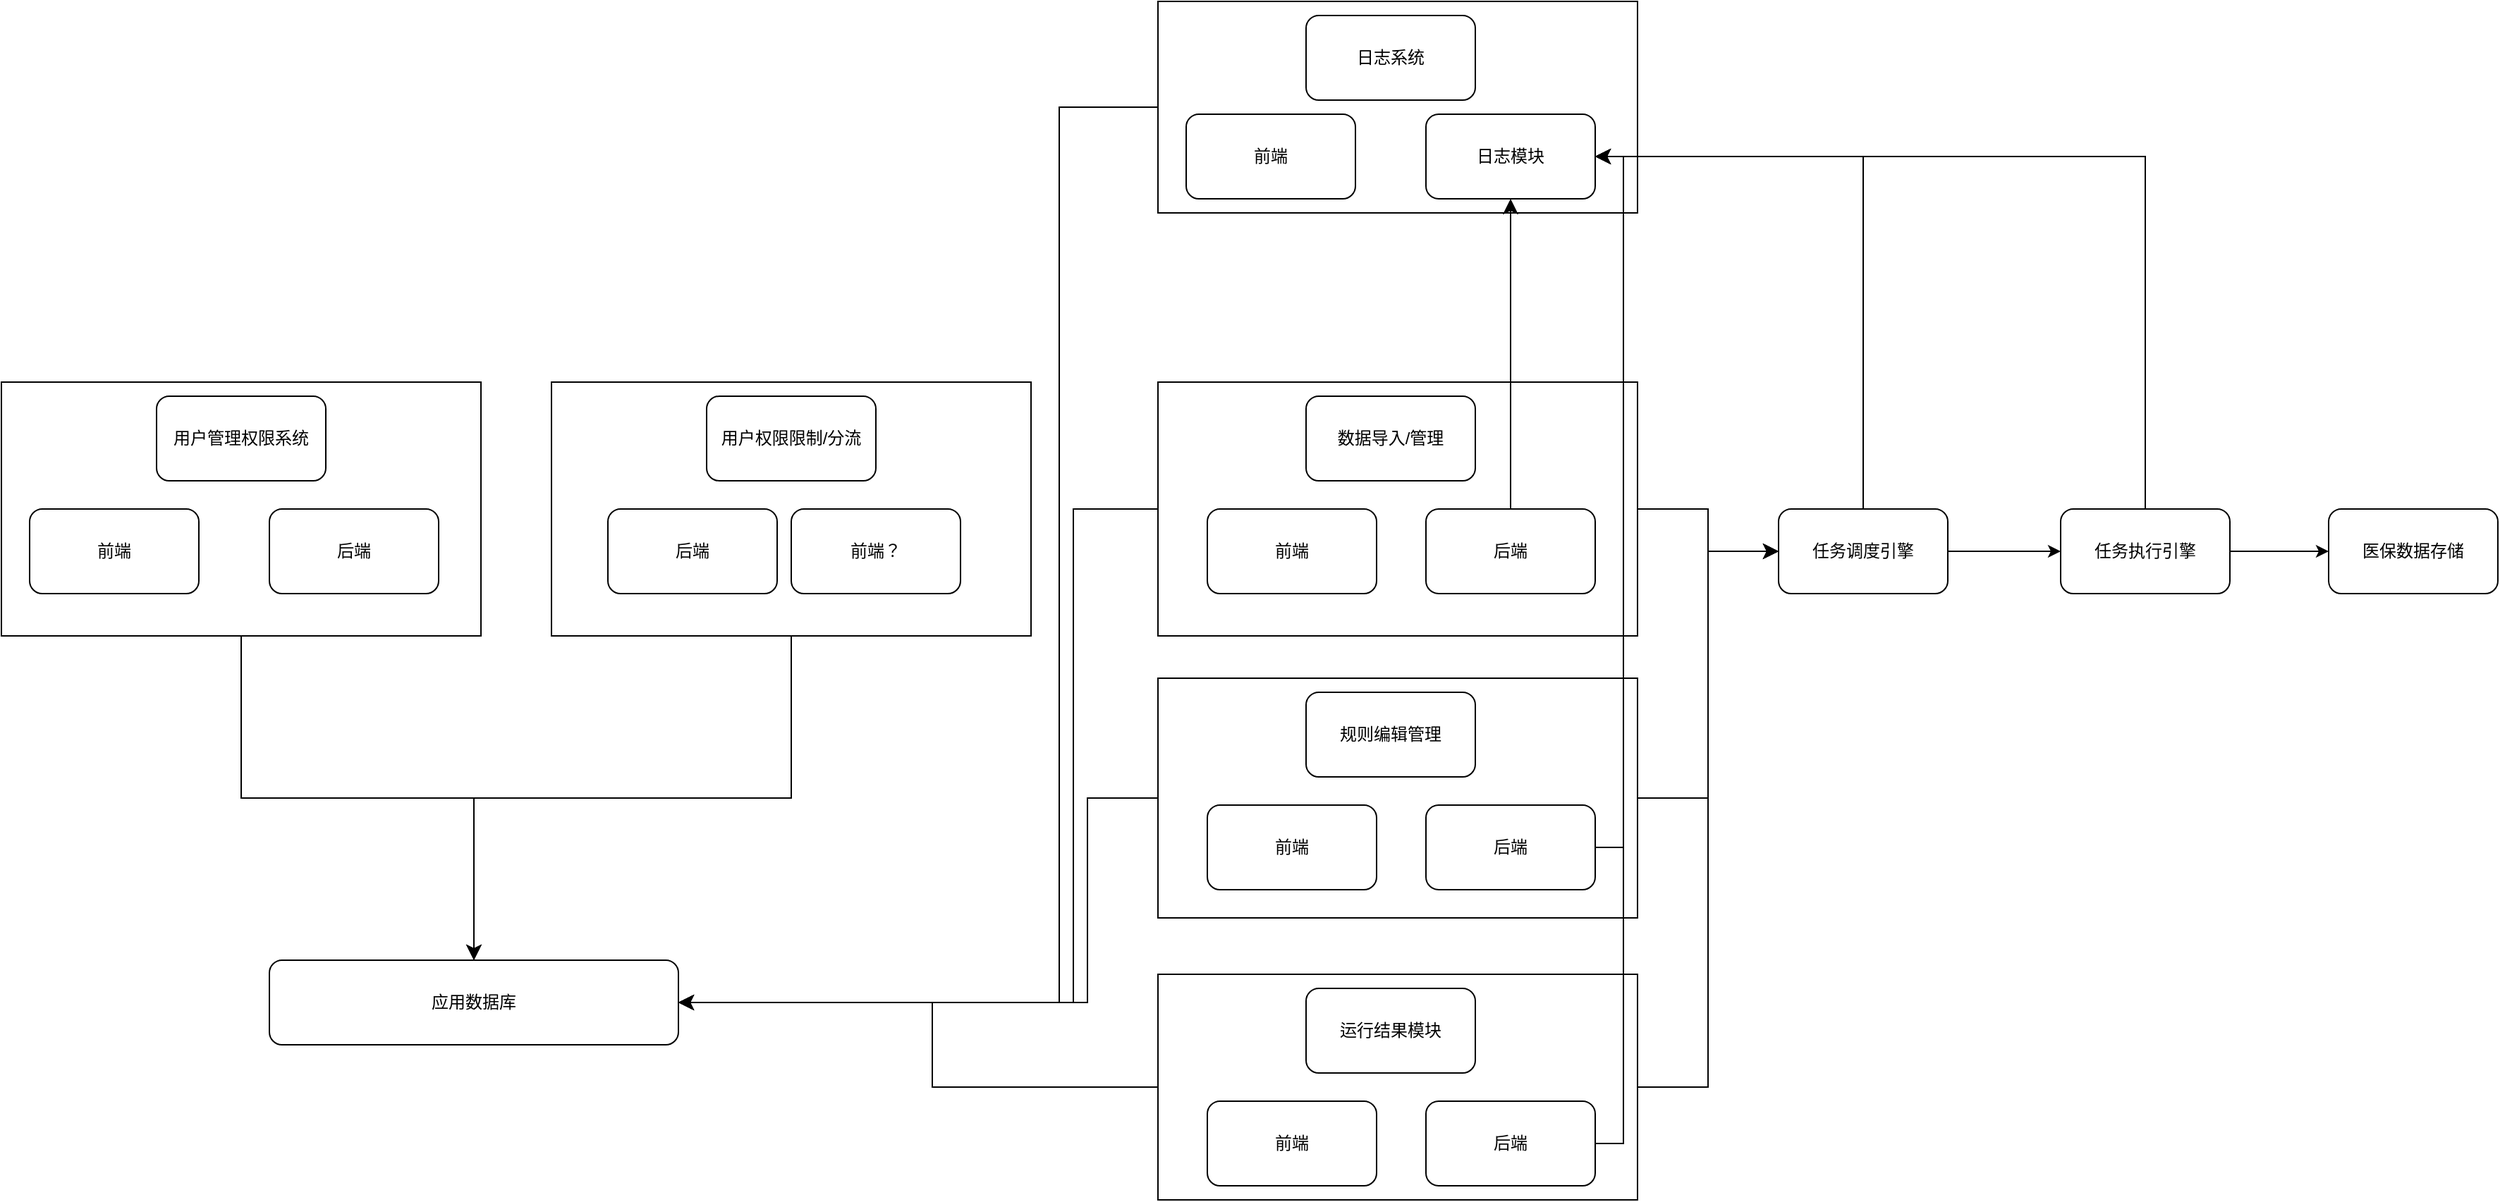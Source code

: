 <mxfile version="20.8.21" type="github">
  <diagram name="第 1 页" id="X2JeZNGttEWhe0TlvKYG">
    <mxGraphModel dx="2908" dy="1062" grid="1" gridSize="10" guides="1" tooltips="1" connect="1" arrows="1" fold="1" page="1" pageScale="1" pageWidth="850" pageHeight="1100" math="0" shadow="0">
      <root>
        <mxCell id="0" />
        <mxCell id="1" parent="0" />
        <mxCell id="zBPjSIByr8evdOQjtAYK-10" value="" style="rounded=0;whiteSpace=wrap;html=1;" vertex="1" parent="1">
          <mxGeometry x="-40" y="390" width="340" height="180" as="geometry" />
        </mxCell>
        <mxCell id="zBPjSIByr8evdOQjtAYK-4" value="" style="rounded=0;whiteSpace=wrap;html=1;" vertex="1" parent="1">
          <mxGeometry x="-430" y="390" width="340" height="180" as="geometry" />
        </mxCell>
        <mxCell id="zBPjSIByr8evdOQjtAYK-1" value="用户管理权限系统" style="rounded=1;whiteSpace=wrap;html=1;" vertex="1" parent="1">
          <mxGeometry x="-320" y="400" width="120" height="60" as="geometry" />
        </mxCell>
        <mxCell id="zBPjSIByr8evdOQjtAYK-2" value="前端" style="rounded=1;whiteSpace=wrap;html=1;" vertex="1" parent="1">
          <mxGeometry x="-410" y="480" width="120" height="60" as="geometry" />
        </mxCell>
        <mxCell id="zBPjSIByr8evdOQjtAYK-3" value="后端" style="rounded=1;whiteSpace=wrap;html=1;" vertex="1" parent="1">
          <mxGeometry x="-240" y="480" width="120" height="60" as="geometry" />
        </mxCell>
        <mxCell id="zBPjSIByr8evdOQjtAYK-5" value="应用数据库" style="rounded=1;whiteSpace=wrap;html=1;" vertex="1" parent="1">
          <mxGeometry x="-240" y="800" width="290" height="60" as="geometry" />
        </mxCell>
        <mxCell id="zBPjSIByr8evdOQjtAYK-7" value="" style="rounded=0;whiteSpace=wrap;html=1;" vertex="1" parent="1">
          <mxGeometry x="390" y="120" width="340" height="150" as="geometry" />
        </mxCell>
        <mxCell id="zBPjSIByr8evdOQjtAYK-8" value="日志系统" style="rounded=1;whiteSpace=wrap;html=1;" vertex="1" parent="1">
          <mxGeometry x="495" y="130" width="120" height="60" as="geometry" />
        </mxCell>
        <mxCell id="zBPjSIByr8evdOQjtAYK-9" value="用户权限限制/分流" style="rounded=1;whiteSpace=wrap;html=1;" vertex="1" parent="1">
          <mxGeometry x="70" y="400" width="120" height="60" as="geometry" />
        </mxCell>
        <mxCell id="zBPjSIByr8evdOQjtAYK-11" value="后端" style="rounded=1;whiteSpace=wrap;html=1;" vertex="1" parent="1">
          <mxGeometry y="480" width="120" height="60" as="geometry" />
        </mxCell>
        <mxCell id="zBPjSIByr8evdOQjtAYK-12" value="前端？" style="rounded=1;whiteSpace=wrap;html=1;" vertex="1" parent="1">
          <mxGeometry x="130" y="480" width="120" height="60" as="geometry" />
        </mxCell>
        <mxCell id="zBPjSIByr8evdOQjtAYK-13" value="" style="rounded=0;whiteSpace=wrap;html=1;" vertex="1" parent="1">
          <mxGeometry x="390" y="390" width="340" height="180" as="geometry" />
        </mxCell>
        <mxCell id="zBPjSIByr8evdOQjtAYK-14" value="数据导入/管理" style="rounded=1;whiteSpace=wrap;html=1;" vertex="1" parent="1">
          <mxGeometry x="495" y="400" width="120" height="60" as="geometry" />
        </mxCell>
        <mxCell id="zBPjSIByr8evdOQjtAYK-15" value="后端" style="rounded=1;whiteSpace=wrap;html=1;" vertex="1" parent="1">
          <mxGeometry x="580" y="480" width="120" height="60" as="geometry" />
        </mxCell>
        <mxCell id="zBPjSIByr8evdOQjtAYK-16" value="前端" style="rounded=1;whiteSpace=wrap;html=1;" vertex="1" parent="1">
          <mxGeometry x="425" y="480" width="120" height="60" as="geometry" />
        </mxCell>
        <mxCell id="zBPjSIByr8evdOQjtAYK-17" value="任务调度引擎" style="rounded=1;whiteSpace=wrap;html=1;" vertex="1" parent="1">
          <mxGeometry x="830" y="480" width="120" height="60" as="geometry" />
        </mxCell>
        <mxCell id="zBPjSIByr8evdOQjtAYK-26" value="医保数据存储" style="rounded=1;whiteSpace=wrap;html=1;" vertex="1" parent="1">
          <mxGeometry x="1220" y="480" width="120" height="60" as="geometry" />
        </mxCell>
        <mxCell id="zBPjSIByr8evdOQjtAYK-27" value="" style="edgeStyle=elbowEdgeStyle;elbow=vertical;endArrow=classic;html=1;curved=0;rounded=0;endSize=8;startSize=8;exitX=0.5;exitY=1;exitDx=0;exitDy=0;entryX=0.5;entryY=0;entryDx=0;entryDy=0;" edge="1" parent="1" source="zBPjSIByr8evdOQjtAYK-4" target="zBPjSIByr8evdOQjtAYK-5">
          <mxGeometry width="50" height="50" relative="1" as="geometry">
            <mxPoint x="400" y="660" as="sourcePoint" />
            <mxPoint x="450" y="610" as="targetPoint" />
          </mxGeometry>
        </mxCell>
        <mxCell id="zBPjSIByr8evdOQjtAYK-28" value="" style="edgeStyle=elbowEdgeStyle;elbow=vertical;endArrow=classic;html=1;curved=0;rounded=0;endSize=8;startSize=8;exitX=0.5;exitY=1;exitDx=0;exitDy=0;entryX=0.5;entryY=0;entryDx=0;entryDy=0;" edge="1" parent="1" source="zBPjSIByr8evdOQjtAYK-10" target="zBPjSIByr8evdOQjtAYK-5">
          <mxGeometry width="50" height="50" relative="1" as="geometry">
            <mxPoint x="-250" y="580" as="sourcePoint" />
            <mxPoint x="-85" y="810" as="targetPoint" />
          </mxGeometry>
        </mxCell>
        <mxCell id="zBPjSIByr8evdOQjtAYK-29" value="" style="group" vertex="1" connectable="0" parent="1">
          <mxGeometry x="390" y="600" width="340" height="170" as="geometry" />
        </mxCell>
        <mxCell id="zBPjSIByr8evdOQjtAYK-18" value="" style="rounded=0;whiteSpace=wrap;html=1;" vertex="1" parent="zBPjSIByr8evdOQjtAYK-29">
          <mxGeometry width="340" height="170" as="geometry" />
        </mxCell>
        <mxCell id="zBPjSIByr8evdOQjtAYK-19" value="规则编辑管理" style="rounded=1;whiteSpace=wrap;html=1;" vertex="1" parent="zBPjSIByr8evdOQjtAYK-29">
          <mxGeometry x="105" y="10" width="120" height="60" as="geometry" />
        </mxCell>
        <mxCell id="zBPjSIByr8evdOQjtAYK-20" value="后端" style="rounded=1;whiteSpace=wrap;html=1;" vertex="1" parent="zBPjSIByr8evdOQjtAYK-29">
          <mxGeometry x="190" y="90" width="120" height="60" as="geometry" />
        </mxCell>
        <mxCell id="zBPjSIByr8evdOQjtAYK-21" value="前端" style="rounded=1;whiteSpace=wrap;html=1;" vertex="1" parent="zBPjSIByr8evdOQjtAYK-29">
          <mxGeometry x="35" y="90" width="120" height="60" as="geometry" />
        </mxCell>
        <mxCell id="zBPjSIByr8evdOQjtAYK-30" value="" style="group" vertex="1" connectable="0" parent="1">
          <mxGeometry x="390" y="810" width="340" height="160" as="geometry" />
        </mxCell>
        <mxCell id="zBPjSIByr8evdOQjtAYK-22" value="" style="rounded=0;whiteSpace=wrap;html=1;" vertex="1" parent="zBPjSIByr8evdOQjtAYK-30">
          <mxGeometry width="340" height="160" as="geometry" />
        </mxCell>
        <mxCell id="zBPjSIByr8evdOQjtAYK-23" value="运行结果模块" style="rounded=1;whiteSpace=wrap;html=1;" vertex="1" parent="zBPjSIByr8evdOQjtAYK-30">
          <mxGeometry x="105" y="10" width="120" height="60" as="geometry" />
        </mxCell>
        <mxCell id="zBPjSIByr8evdOQjtAYK-24" value="后端" style="rounded=1;whiteSpace=wrap;html=1;" vertex="1" parent="zBPjSIByr8evdOQjtAYK-30">
          <mxGeometry x="190" y="90" width="120" height="60" as="geometry" />
        </mxCell>
        <mxCell id="zBPjSIByr8evdOQjtAYK-25" value="前端" style="rounded=1;whiteSpace=wrap;html=1;" vertex="1" parent="zBPjSIByr8evdOQjtAYK-30">
          <mxGeometry x="35" y="90" width="120" height="60" as="geometry" />
        </mxCell>
        <mxCell id="zBPjSIByr8evdOQjtAYK-31" value="" style="edgeStyle=elbowEdgeStyle;elbow=horizontal;endArrow=classic;html=1;curved=0;rounded=0;endSize=8;startSize=8;exitX=0;exitY=0.5;exitDx=0;exitDy=0;entryX=1;entryY=0.5;entryDx=0;entryDy=0;" edge="1" parent="1" source="zBPjSIByr8evdOQjtAYK-13" target="zBPjSIByr8evdOQjtAYK-5">
          <mxGeometry width="50" height="50" relative="1" as="geometry">
            <mxPoint x="410" y="670" as="sourcePoint" />
            <mxPoint x="460" y="620" as="targetPoint" />
            <Array as="points">
              <mxPoint x="330" y="670" />
            </Array>
          </mxGeometry>
        </mxCell>
        <mxCell id="zBPjSIByr8evdOQjtAYK-32" value="" style="edgeStyle=elbowEdgeStyle;elbow=horizontal;endArrow=classic;html=1;curved=0;rounded=0;endSize=8;startSize=8;exitX=0;exitY=0.5;exitDx=0;exitDy=0;entryX=1;entryY=0.5;entryDx=0;entryDy=0;" edge="1" parent="1" source="zBPjSIByr8evdOQjtAYK-18" target="zBPjSIByr8evdOQjtAYK-5">
          <mxGeometry width="50" height="50" relative="1" as="geometry">
            <mxPoint x="400" y="490" as="sourcePoint" />
            <mxPoint x="60" y="840" as="targetPoint" />
            <Array as="points">
              <mxPoint x="340" y="680" />
            </Array>
          </mxGeometry>
        </mxCell>
        <mxCell id="zBPjSIByr8evdOQjtAYK-33" value="" style="edgeStyle=elbowEdgeStyle;elbow=horizontal;endArrow=classic;html=1;curved=0;rounded=0;endSize=8;startSize=8;exitX=0;exitY=0.5;exitDx=0;exitDy=0;entryX=1;entryY=0.5;entryDx=0;entryDy=0;" edge="1" parent="1" source="zBPjSIByr8evdOQjtAYK-22" target="zBPjSIByr8evdOQjtAYK-5">
          <mxGeometry width="50" height="50" relative="1" as="geometry">
            <mxPoint x="400" y="695" as="sourcePoint" />
            <mxPoint x="60" y="840" as="targetPoint" />
            <Array as="points">
              <mxPoint x="230" y="840" />
            </Array>
          </mxGeometry>
        </mxCell>
        <mxCell id="zBPjSIByr8evdOQjtAYK-34" value="" style="edgeStyle=elbowEdgeStyle;elbow=horizontal;endArrow=classic;html=1;curved=0;rounded=0;endSize=8;startSize=8;entryX=0;entryY=0.5;entryDx=0;entryDy=0;" edge="1" parent="1" source="zBPjSIByr8evdOQjtAYK-18" target="zBPjSIByr8evdOQjtAYK-17">
          <mxGeometry width="50" height="50" relative="1" as="geometry">
            <mxPoint x="410" y="670" as="sourcePoint" />
            <mxPoint x="460" y="620" as="targetPoint" />
          </mxGeometry>
        </mxCell>
        <mxCell id="zBPjSIByr8evdOQjtAYK-35" value="" style="edgeStyle=elbowEdgeStyle;elbow=horizontal;endArrow=classic;html=1;curved=0;rounded=0;endSize=8;startSize=8;entryX=0;entryY=0.5;entryDx=0;entryDy=0;exitX=1;exitY=0.5;exitDx=0;exitDy=0;" edge="1" parent="1" source="zBPjSIByr8evdOQjtAYK-13" target="zBPjSIByr8evdOQjtAYK-17">
          <mxGeometry width="50" height="50" relative="1" as="geometry">
            <mxPoint x="740" y="695" as="sourcePoint" />
            <mxPoint x="840" y="520" as="targetPoint" />
          </mxGeometry>
        </mxCell>
        <mxCell id="zBPjSIByr8evdOQjtAYK-36" value="" style="edgeStyle=elbowEdgeStyle;elbow=horizontal;endArrow=classic;html=1;curved=0;rounded=0;endSize=8;startSize=8;entryX=0;entryY=0.5;entryDx=0;entryDy=0;exitX=1;exitY=0.5;exitDx=0;exitDy=0;" edge="1" parent="1" source="zBPjSIByr8evdOQjtAYK-22" target="zBPjSIByr8evdOQjtAYK-17">
          <mxGeometry width="50" height="50" relative="1" as="geometry">
            <mxPoint x="740" y="695" as="sourcePoint" />
            <mxPoint x="840" y="520" as="targetPoint" />
          </mxGeometry>
        </mxCell>
        <mxCell id="zBPjSIByr8evdOQjtAYK-37" value="" style="endArrow=classic;html=1;rounded=0;entryX=0;entryY=0.5;entryDx=0;entryDy=0;exitX=1;exitY=0.5;exitDx=0;exitDy=0;" edge="1" parent="1" source="zBPjSIByr8evdOQjtAYK-45" target="zBPjSIByr8evdOQjtAYK-26">
          <mxGeometry width="50" height="50" relative="1" as="geometry">
            <mxPoint x="1140" y="510" as="sourcePoint" />
            <mxPoint x="650" y="620" as="targetPoint" />
          </mxGeometry>
        </mxCell>
        <mxCell id="zBPjSIByr8evdOQjtAYK-38" value="前端" style="rounded=1;whiteSpace=wrap;html=1;" vertex="1" parent="1">
          <mxGeometry x="410" y="200" width="120" height="60" as="geometry" />
        </mxCell>
        <mxCell id="zBPjSIByr8evdOQjtAYK-39" value="日志模块" style="rounded=1;whiteSpace=wrap;html=1;" vertex="1" parent="1">
          <mxGeometry x="580" y="200" width="120" height="60" as="geometry" />
        </mxCell>
        <mxCell id="zBPjSIByr8evdOQjtAYK-40" value="" style="edgeStyle=elbowEdgeStyle;elbow=horizontal;endArrow=classic;html=1;curved=0;rounded=0;endSize=8;startSize=8;exitX=0;exitY=0.5;exitDx=0;exitDy=0;entryX=1;entryY=0.5;entryDx=0;entryDy=0;" edge="1" parent="1" source="zBPjSIByr8evdOQjtAYK-7" target="zBPjSIByr8evdOQjtAYK-5">
          <mxGeometry width="50" height="50" relative="1" as="geometry">
            <mxPoint x="400" y="900" as="sourcePoint" />
            <mxPoint x="60" y="840" as="targetPoint" />
            <Array as="points">
              <mxPoint x="320" y="530" />
            </Array>
          </mxGeometry>
        </mxCell>
        <mxCell id="zBPjSIByr8evdOQjtAYK-41" value="" style="edgeStyle=elbowEdgeStyle;elbow=vertical;endArrow=classic;html=1;curved=0;rounded=0;endSize=8;startSize=8;exitX=0.5;exitY=0;exitDx=0;exitDy=0;entryX=1;entryY=0.5;entryDx=0;entryDy=0;" edge="1" parent="1" source="zBPjSIByr8evdOQjtAYK-17" target="zBPjSIByr8evdOQjtAYK-39">
          <mxGeometry width="50" height="50" relative="1" as="geometry">
            <mxPoint x="410" y="560" as="sourcePoint" />
            <mxPoint x="460" y="510" as="targetPoint" />
            <Array as="points">
              <mxPoint x="820" y="230" />
            </Array>
          </mxGeometry>
        </mxCell>
        <mxCell id="zBPjSIByr8evdOQjtAYK-42" value="" style="edgeStyle=elbowEdgeStyle;elbow=vertical;endArrow=classic;html=1;curved=0;rounded=0;endSize=8;startSize=8;entryX=0.5;entryY=1;entryDx=0;entryDy=0;exitX=0.5;exitY=0;exitDx=0;exitDy=0;" edge="1" parent="1" source="zBPjSIByr8evdOQjtAYK-15" target="zBPjSIByr8evdOQjtAYK-39">
          <mxGeometry width="50" height="50" relative="1" as="geometry">
            <mxPoint x="410" y="560" as="sourcePoint" />
            <mxPoint x="460" y="510" as="targetPoint" />
          </mxGeometry>
        </mxCell>
        <mxCell id="zBPjSIByr8evdOQjtAYK-43" value="" style="edgeStyle=elbowEdgeStyle;elbow=vertical;endArrow=classic;html=1;curved=0;rounded=0;endSize=8;startSize=8;entryX=1;entryY=0.5;entryDx=0;entryDy=0;exitX=1;exitY=0.5;exitDx=0;exitDy=0;" edge="1" parent="1" source="zBPjSIByr8evdOQjtAYK-20" target="zBPjSIByr8evdOQjtAYK-39">
          <mxGeometry width="50" height="50" relative="1" as="geometry">
            <mxPoint x="650" y="490" as="sourcePoint" />
            <mxPoint x="650" y="270" as="targetPoint" />
            <Array as="points">
              <mxPoint x="720" y="480" />
            </Array>
          </mxGeometry>
        </mxCell>
        <mxCell id="zBPjSIByr8evdOQjtAYK-44" value="" style="edgeStyle=elbowEdgeStyle;elbow=vertical;endArrow=classic;html=1;curved=0;rounded=0;endSize=8;startSize=8;exitX=1;exitY=0.5;exitDx=0;exitDy=0;entryX=1;entryY=0.5;entryDx=0;entryDy=0;" edge="1" parent="1" source="zBPjSIByr8evdOQjtAYK-24" target="zBPjSIByr8evdOQjtAYK-39">
          <mxGeometry width="50" height="50" relative="1" as="geometry">
            <mxPoint x="710" y="730" as="sourcePoint" />
            <mxPoint x="710" y="240" as="targetPoint" />
            <Array as="points">
              <mxPoint x="720" y="930" />
            </Array>
          </mxGeometry>
        </mxCell>
        <mxCell id="zBPjSIByr8evdOQjtAYK-45" value="任务执行引擎" style="rounded=1;whiteSpace=wrap;html=1;" vertex="1" parent="1">
          <mxGeometry x="1030" y="480" width="120" height="60" as="geometry" />
        </mxCell>
        <mxCell id="zBPjSIByr8evdOQjtAYK-46" value="" style="endArrow=classic;html=1;rounded=0;exitX=1;exitY=0.5;exitDx=0;exitDy=0;entryX=0;entryY=0.5;entryDx=0;entryDy=0;" edge="1" parent="1" source="zBPjSIByr8evdOQjtAYK-17" target="zBPjSIByr8evdOQjtAYK-45">
          <mxGeometry width="50" height="50" relative="1" as="geometry">
            <mxPoint x="1160" y="520" as="sourcePoint" />
            <mxPoint x="1010" y="480" as="targetPoint" />
          </mxGeometry>
        </mxCell>
        <mxCell id="zBPjSIByr8evdOQjtAYK-47" value="" style="edgeStyle=elbowEdgeStyle;elbow=vertical;endArrow=classic;html=1;curved=0;rounded=0;endSize=8;startSize=8;exitX=0.5;exitY=0;exitDx=0;exitDy=0;entryX=1;entryY=0.5;entryDx=0;entryDy=0;" edge="1" parent="1" source="zBPjSIByr8evdOQjtAYK-45" target="zBPjSIByr8evdOQjtAYK-39">
          <mxGeometry width="50" height="50" relative="1" as="geometry">
            <mxPoint x="900" y="490" as="sourcePoint" />
            <mxPoint x="710" y="240" as="targetPoint" />
            <Array as="points">
              <mxPoint x="900" y="230" />
            </Array>
          </mxGeometry>
        </mxCell>
      </root>
    </mxGraphModel>
  </diagram>
</mxfile>
